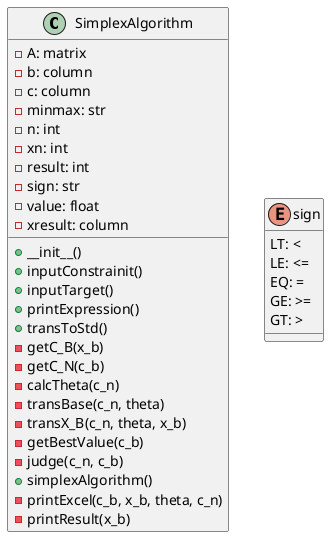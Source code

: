 @startuml

class SimplexAlgorithm {
    - A: matrix
    - b: column
    - c: column
    - minmax: str
    - n: int
    - xn: int
    - result: int
    - sign: str
    - value: float
    - xresult: column
    + __init__()
    + inputConstrainit()
    + inputTarget()
    + printExpression()
    + transToStd()
    - getC_B(x_b)
    - getC_N(c_b)
    - calcTheta(c_n)
    - transBase(c_n, theta)
    - transX_B(c_n, theta, x_b)
    - getBestValue(c_b)
    - judge(c_n, c_b)
    + simplexAlgorithm()
    - printExcel(c_b, x_b, theta, c_n)
    - printResult(x_b)
}

enum sign {
    LT: <
    LE: <=
    EQ: =
    GE: >=
    GT: >
}

@enduml